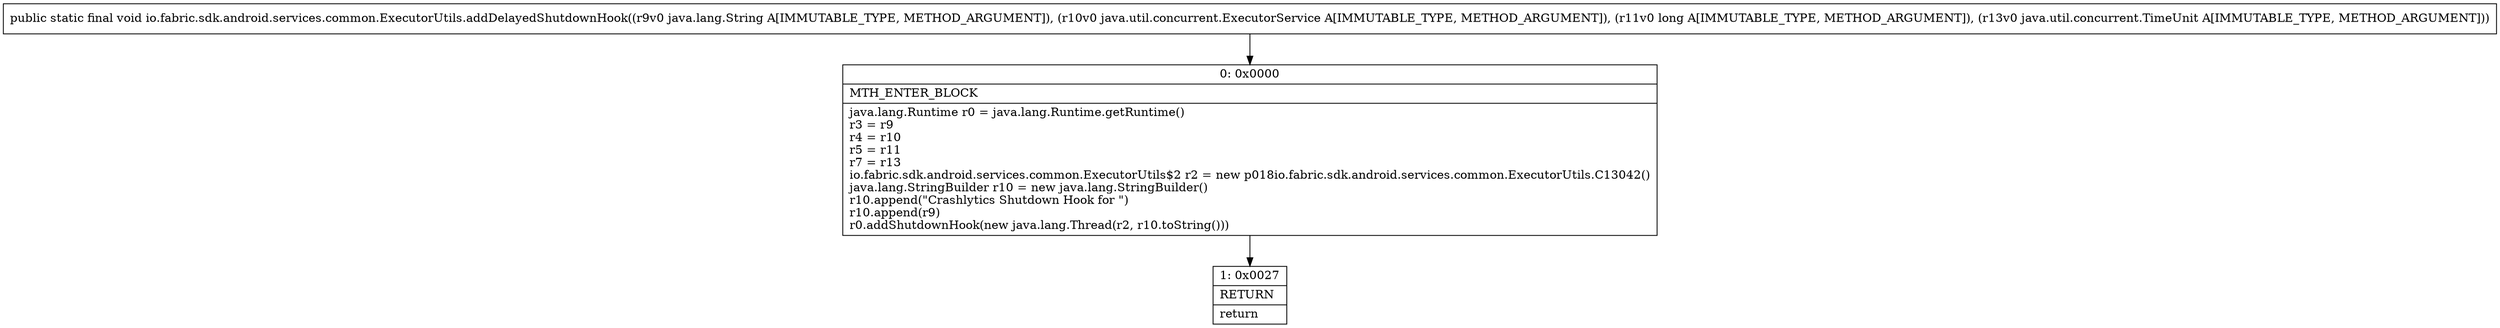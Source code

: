 digraph "CFG forio.fabric.sdk.android.services.common.ExecutorUtils.addDelayedShutdownHook(Ljava\/lang\/String;Ljava\/util\/concurrent\/ExecutorService;JLjava\/util\/concurrent\/TimeUnit;)V" {
Node_0 [shape=record,label="{0\:\ 0x0000|MTH_ENTER_BLOCK\l|java.lang.Runtime r0 = java.lang.Runtime.getRuntime()\lr3 = r9\lr4 = r10\lr5 = r11\lr7 = r13\lio.fabric.sdk.android.services.common.ExecutorUtils$2 r2 = new p018io.fabric.sdk.android.services.common.ExecutorUtils.C13042()\ljava.lang.StringBuilder r10 = new java.lang.StringBuilder()\lr10.append(\"Crashlytics Shutdown Hook for \")\lr10.append(r9)\lr0.addShutdownHook(new java.lang.Thread(r2, r10.toString()))\l}"];
Node_1 [shape=record,label="{1\:\ 0x0027|RETURN\l|return\l}"];
MethodNode[shape=record,label="{public static final void io.fabric.sdk.android.services.common.ExecutorUtils.addDelayedShutdownHook((r9v0 java.lang.String A[IMMUTABLE_TYPE, METHOD_ARGUMENT]), (r10v0 java.util.concurrent.ExecutorService A[IMMUTABLE_TYPE, METHOD_ARGUMENT]), (r11v0 long A[IMMUTABLE_TYPE, METHOD_ARGUMENT]), (r13v0 java.util.concurrent.TimeUnit A[IMMUTABLE_TYPE, METHOD_ARGUMENT])) }"];
MethodNode -> Node_0;
Node_0 -> Node_1;
}

